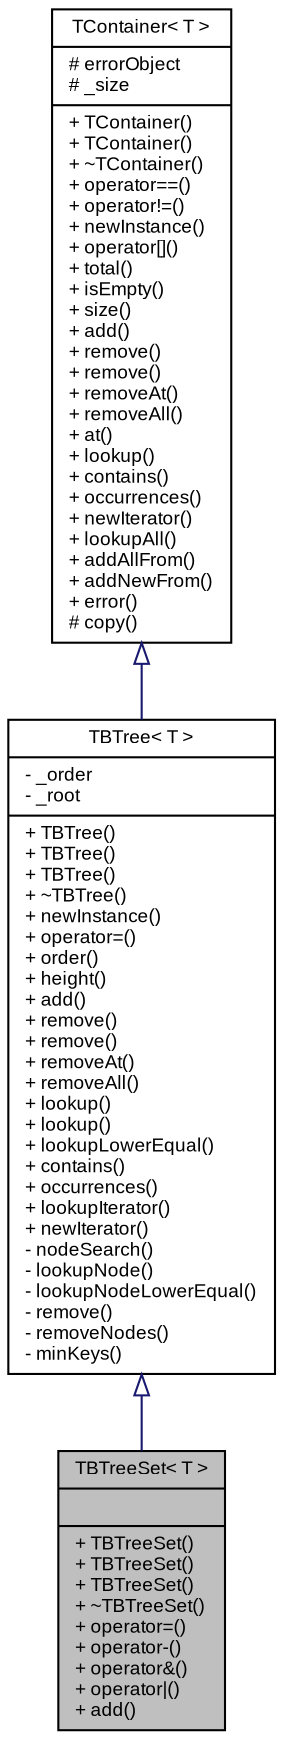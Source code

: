 digraph G
{
  bgcolor="transparent";
  edge [fontname="Arial",fontsize="9",labelfontname="Arial",labelfontsize="9"];
  node [fontname="Arial",fontsize="9",shape=record];
  Node1 [label="{TBTreeSet\< T \>\n||+ TBTreeSet()\l+ TBTreeSet()\l+ TBTreeSet()\l+ ~TBTreeSet()\l+ operator=()\l+ operator-()\l+ operator&()\l+ operator\|()\l+ add()\l}",height=0.2,width=0.4,color="black", fillcolor="grey75", style="filled" fontcolor="black"];
  Node2 -> Node1 [dir=back,color="midnightblue",fontsize="9",style="solid",arrowtail="empty",fontname="Arial"];
  Node2 [label="{TBTree\< T \>\n|- _order\l- _root\l|+ TBTree()\l+ TBTree()\l+ TBTree()\l+ ~TBTree()\l+ newInstance()\l+ operator=()\l+ order()\l+ height()\l+ add()\l+ remove()\l+ remove()\l+ removeAt()\l+ removeAll()\l+ lookup()\l+ lookup()\l+ lookupLowerEqual()\l+ contains()\l+ occurrences()\l+ lookupIterator()\l+ newIterator()\l- nodeSearch()\l- lookupNode()\l- lookupNodeLowerEqual()\l- remove()\l- removeNodes()\l- minKeys()\l}",height=0.2,width=0.4,color="black",URL="$classSteinberg_1_1TBTree.html",tooltip="BTree template definition."];
  Node3 -> Node2 [dir=back,color="midnightblue",fontsize="9",style="solid",arrowtail="empty",fontname="Arial"];
  Node3 [label="{TContainer\< T \>\n|# errorObject\l# _size\l|+ TContainer()\l+ TContainer()\l+ ~TContainer()\l+ operator==()\l+ operator!=()\l+ newInstance()\l+ operator[]()\l+ total()\l+ isEmpty()\l+ size()\l+ add()\l+ remove()\l+ remove()\l+ removeAt()\l+ removeAll()\l+ at()\l+ lookup()\l+ contains()\l+ occurrences()\l+ newIterator()\l+ lookupAll()\l+ addAllFrom()\l+ addNewFrom()\l+ error()\l# copy()\l}",height=0.2,width=0.4,color="black",URL="$classSteinberg_1_1TContainer.html",tooltip="Template container base class (abstract)."];
}

